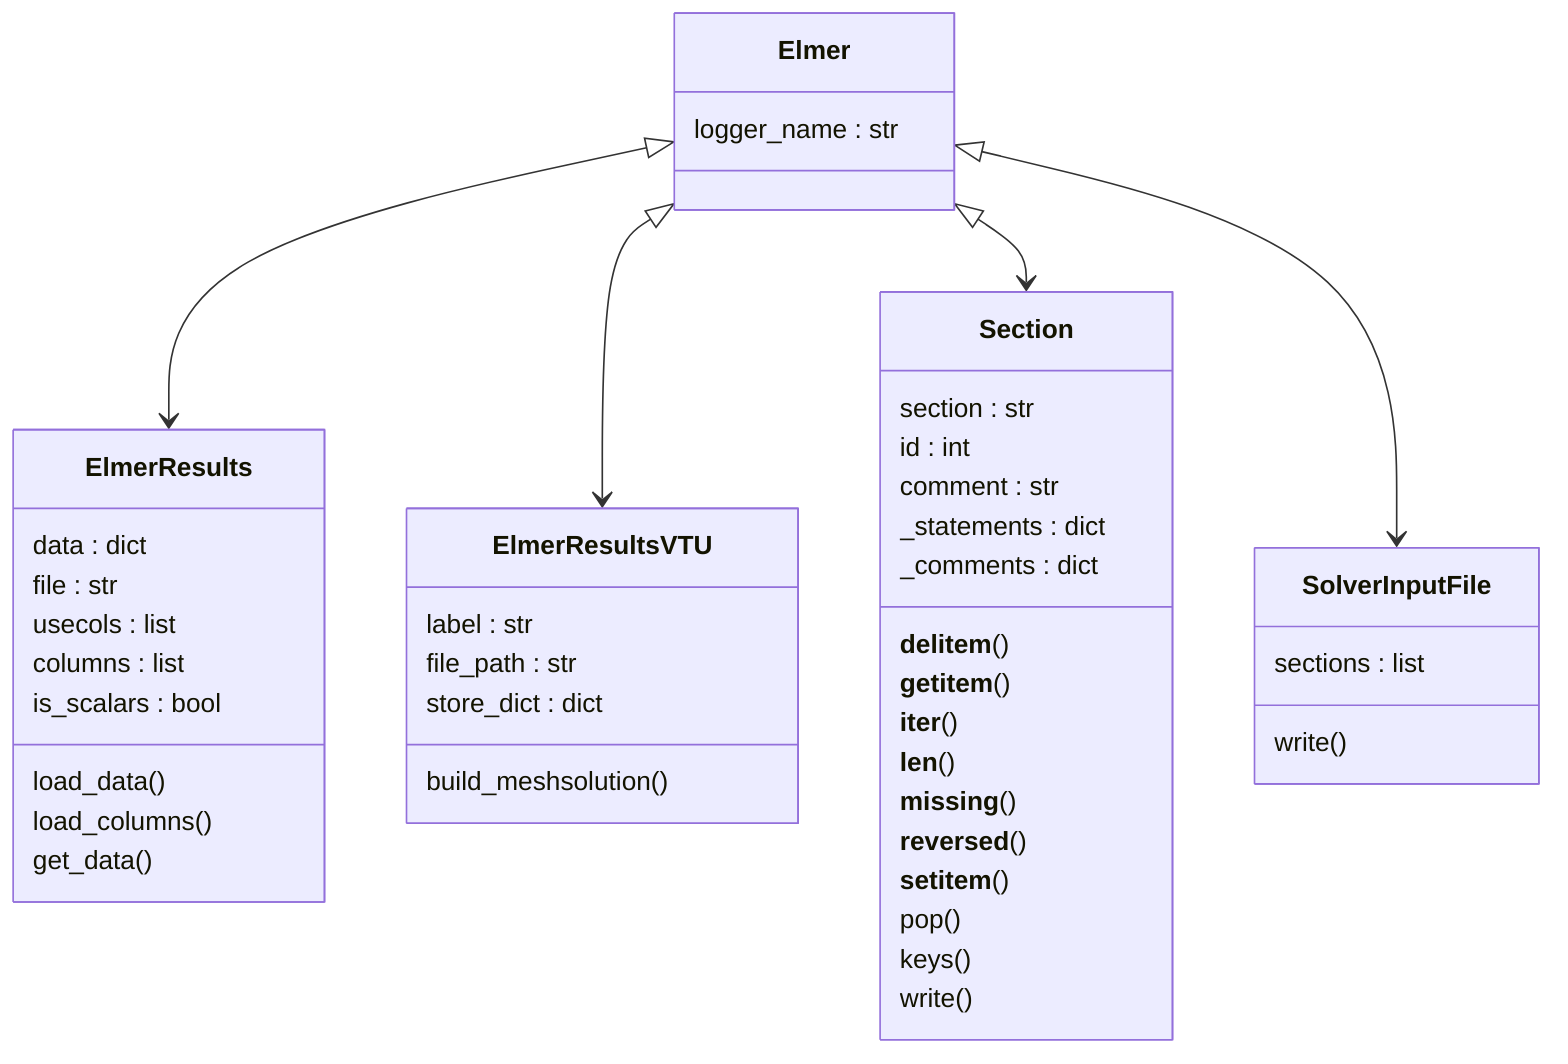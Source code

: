 classDiagram
direction TB
class Elmer{
	logger_name : str
}
class ElmerResults{
	data : dict
	file : str
	usecols : list
	columns : list
	is_scalars : bool
	load_data()
	load_columns()
	get_data()
}
class ElmerResultsVTU{
	label : str
	file_path : str
	store_dict : dict
	build_meshsolution()
}
class Section{
	section : str
	id : int
	comment : str
	_statements : dict
	_comments : dict
	__delitem__()
	__getitem__()
	__iter__()
	__len__()
	__missing__()
	__reversed__()
	__setitem__()
	pop()
	keys()
	write()
}
class SolverInputFile{
	sections : list
	write()
}
Elmer  <|--> ElmerResults
Elmer  <|--> ElmerResultsVTU
Elmer  <|--> Section
Elmer  <|--> SolverInputFile